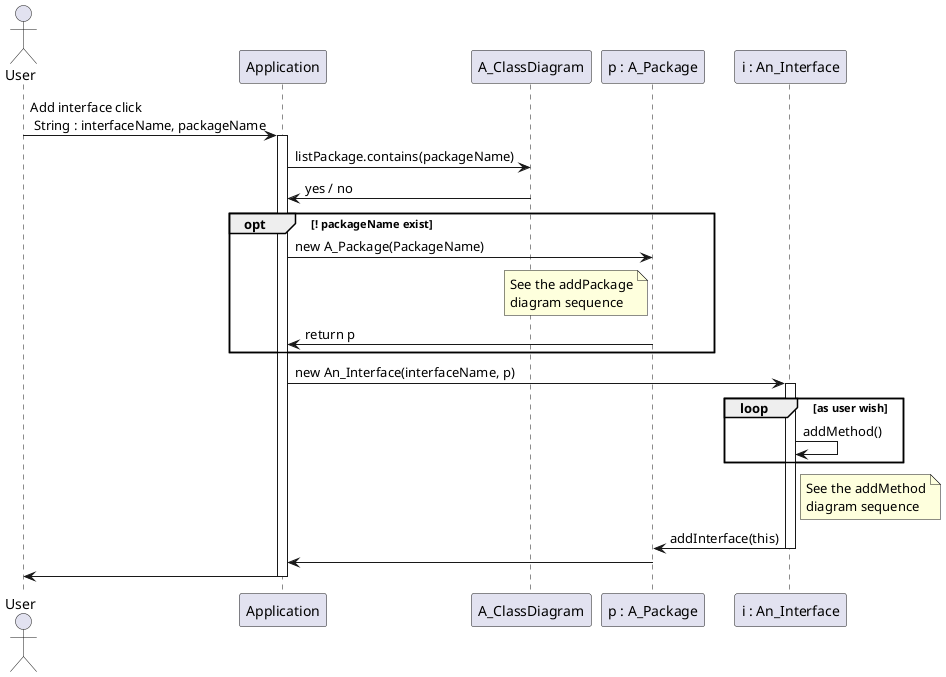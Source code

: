@startuml

    actor User as u
    participant Application as a
    participant A_ClassDiagram as Cd
    participant "p : A_Package" as p
    participant "i : An_Interface" as i

	u -> a: Add interface click\n String : interfaceName, packageName
	activate a

	a -> Cd: listPackage.contains(packageName)
	Cd -> a: yes / no

	opt ! packageName exist
		a -> p: new A_Package(PackageName)
		note left of p
	    	See the addPackage
	    	diagram sequence
	    end note
	    p -> a: return p
	end

	a -> i: new An_Interface(interfaceName, p)
	activate i

	loop as user wish
		i -> i: addMethod()
	end
	note right of i
    	See the addMethod
    	diagram sequence
    end note

	i -> p: addInterface(this)
	deactivate i

	p -> a:
	a -> u:
	deactivate a

@enduml